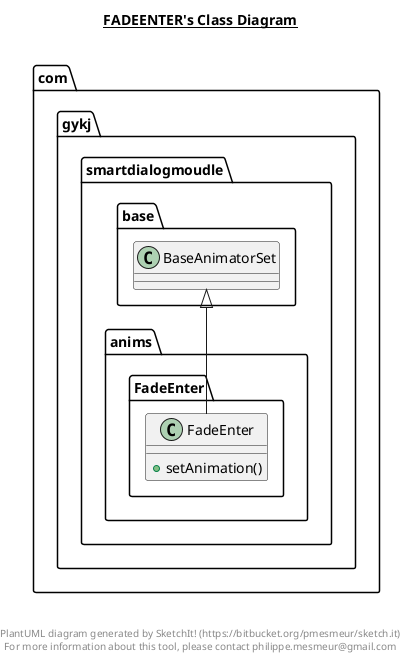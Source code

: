 @startuml

title __FADEENTER's Class Diagram__\n

  namespace com.gykj.smartdialogmoudle {
    namespace anims {
      namespace FadeEnter {
        class com.gykj.smartdialogmoudle.anims.FadeEnter.FadeEnter {
            + setAnimation()
        }
      }
    }
  }
  

  com.gykj.smartdialogmoudle.anims.FadeEnter.FadeEnter -up-|> com.gykj.smartdialogmoudle.base.BaseAnimatorSet


right footer


PlantUML diagram generated by SketchIt! (https://bitbucket.org/pmesmeur/sketch.it)
For more information about this tool, please contact philippe.mesmeur@gmail.com
endfooter

@enduml
